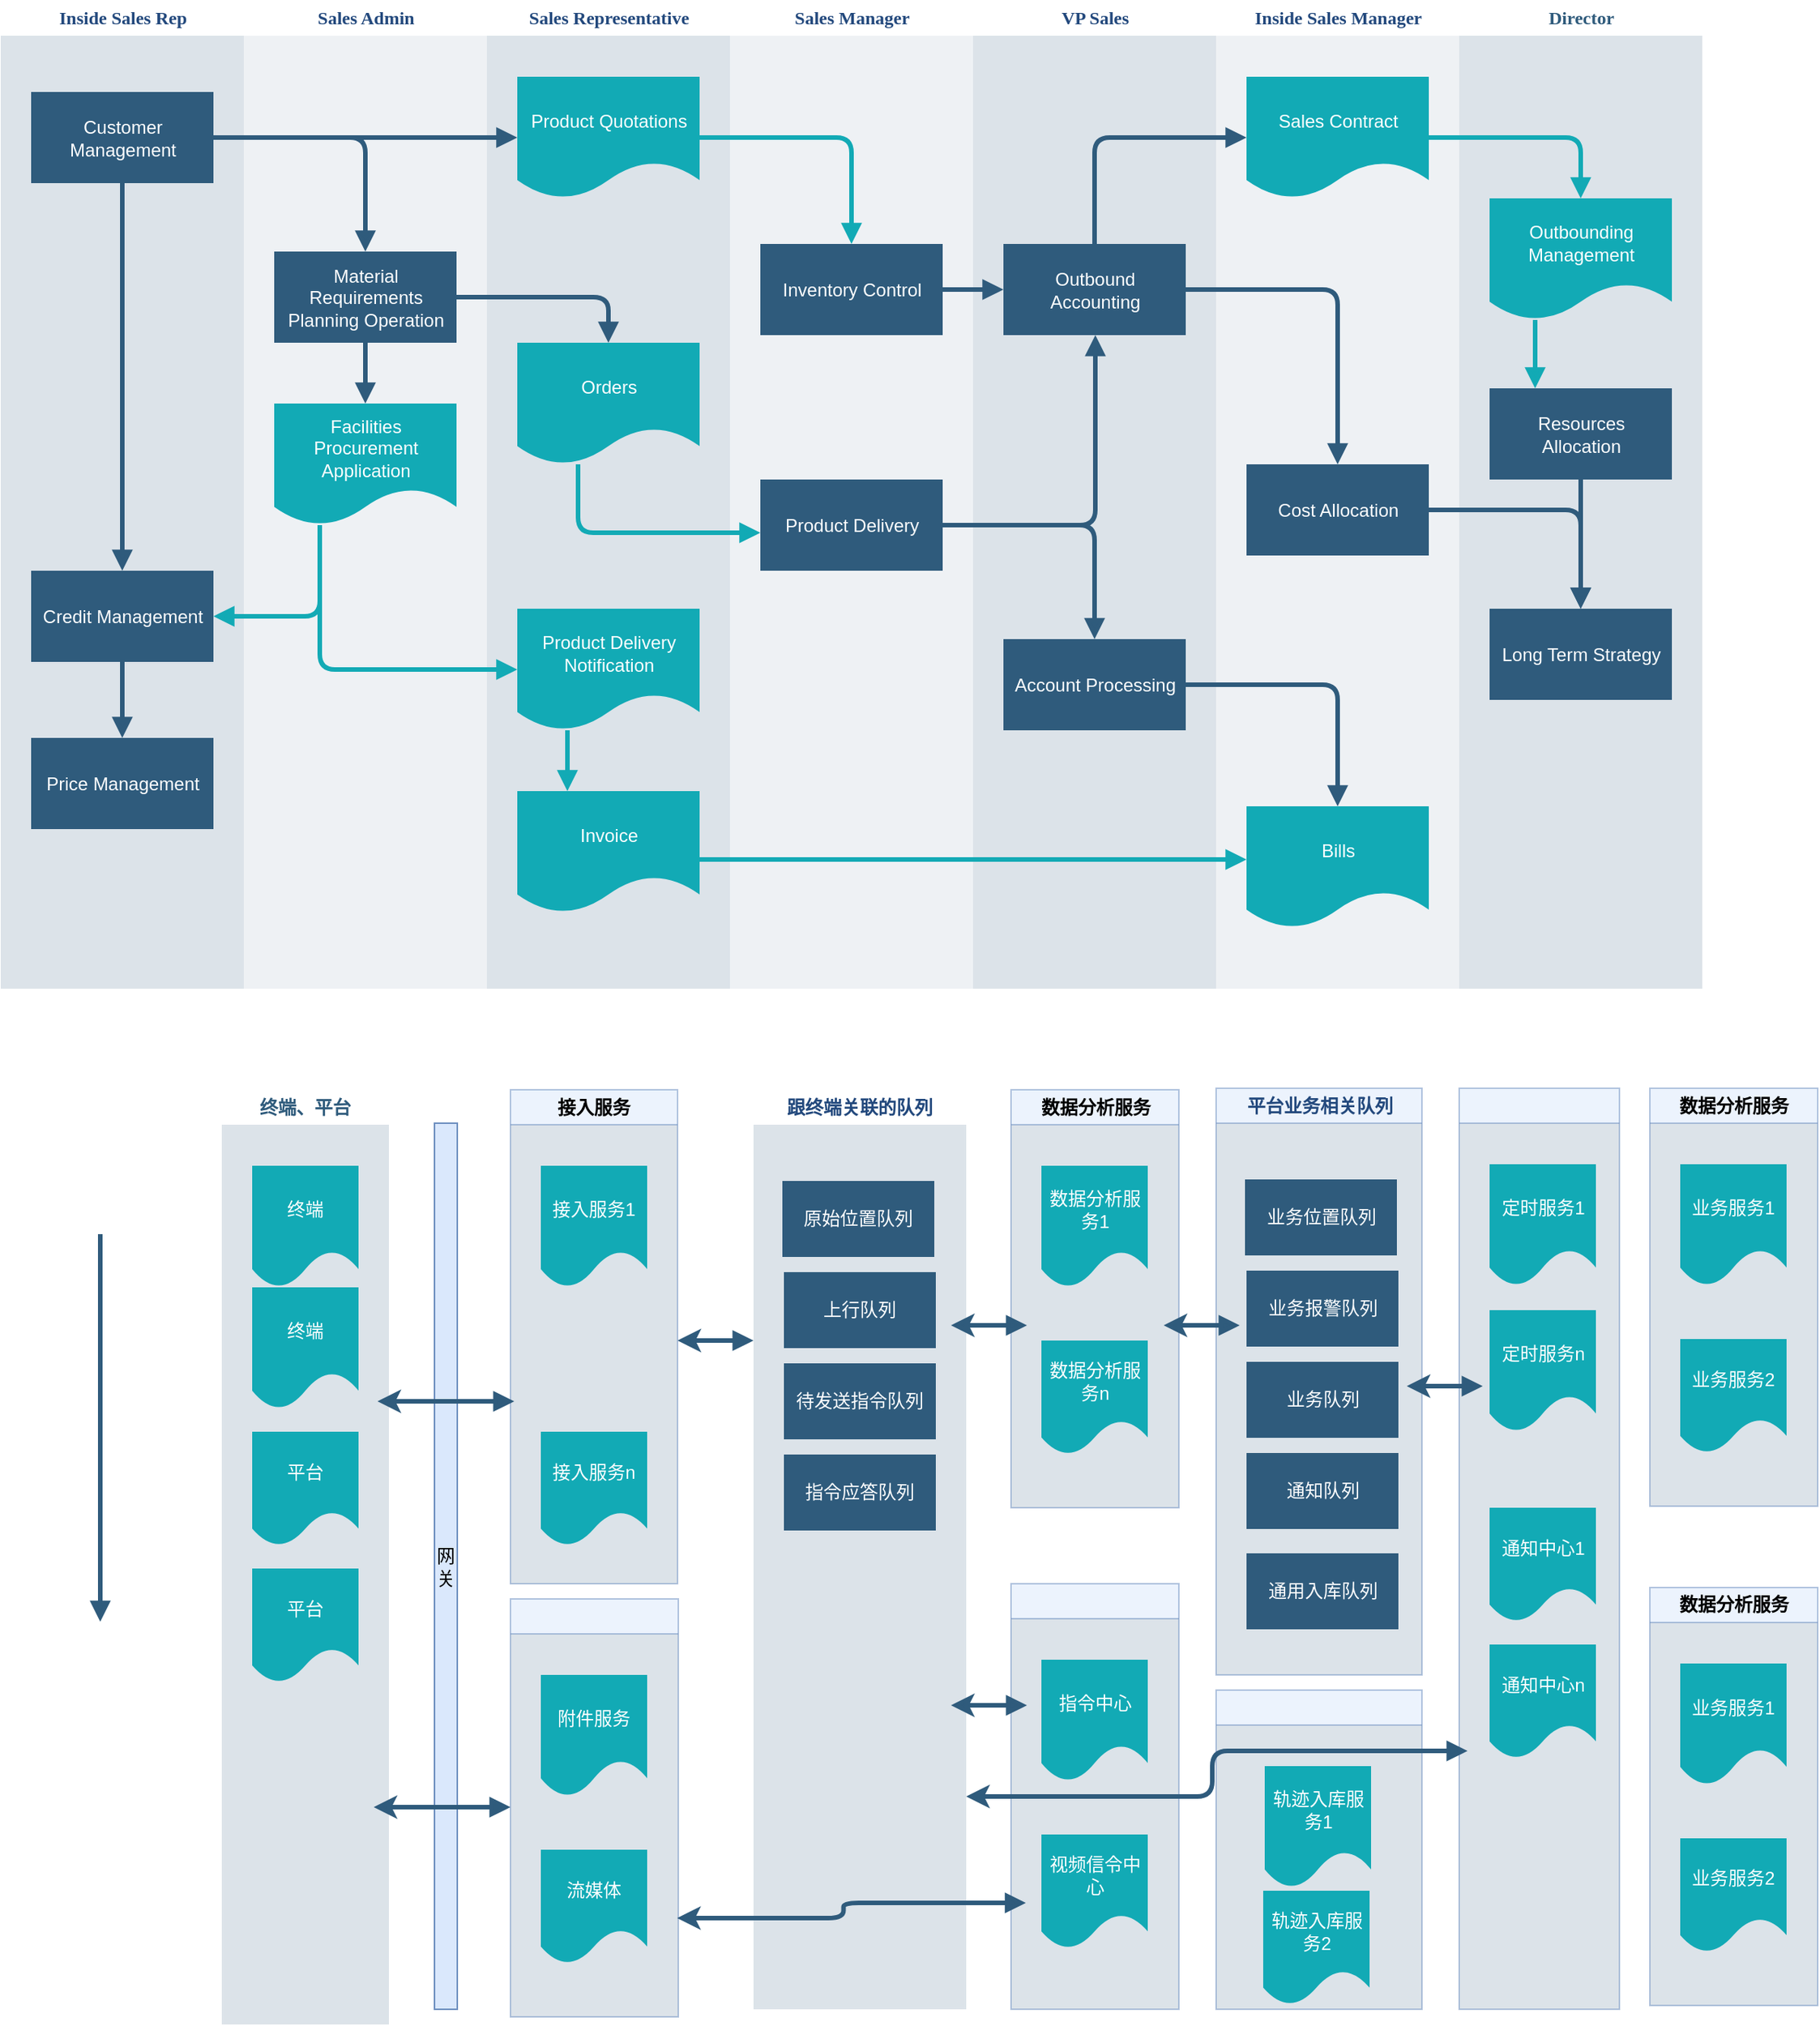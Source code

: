 <mxfile version="21.1.1" type="github">
  <diagram id="07fea595-8f29-1299-0266-81d95cde20df" name="Page-1">
    <mxGraphModel dx="1377" dy="756" grid="1" gridSize="10" guides="1" tooltips="1" connect="1" arrows="1" fold="1" page="1" pageScale="1" pageWidth="1169" pageHeight="827" background="#ffffff" math="0" shadow="0">
      <root>
        <mxCell id="0" />
        <mxCell id="1" parent="0" />
        <mxCell id="170" value="&lt;font color=&quot;#23497d&quot;&gt;Inside Sales Rep&lt;/font&gt;" style="swimlane;whiteSpace=wrap;fillColor=none;swimlaneFillColor=#BAC8D3;fontColor=#2F5B7C;fontFamily=Tahoma;html=1;strokeColor=none;opacity=50;" parent="1" vertex="1">
          <mxGeometry x="24.5" y="88.5" width="160" height="650" as="geometry">
            <mxRectangle x="20" y="20" width="80" height="23" as="alternateBounds" />
          </mxGeometry>
        </mxCell>
        <mxCell id="171" value="Customer Management" style="whiteSpace=wrap;shadow=0;fontColor=#FFFFFF;fontFamily=Helvetica;fontStyle=0;html=1;fontSize=12;plain-purple;strokeColor=none;fillColor=#2f5b7c;gradientColor=none;spacing=6;verticalAlign=middle;" parent="170" vertex="1">
          <mxGeometry x="20" y="60" width="120" height="60" as="geometry" />
        </mxCell>
        <mxCell id="172" value="Credit Management" style="whiteSpace=wrap;strokeColor=none;fillColor=#2f5b7c;shadow=0;fontColor=#FFFFFF;fontFamily=Helvetica;fontStyle=0;html=1;fontSize=12;spacing=6;verticalAlign=middle;" parent="170" vertex="1">
          <mxGeometry x="20" y="375" width="120" height="60" as="geometry" />
        </mxCell>
        <mxCell id="173" value="Price Management" style="whiteSpace=wrap;strokeColor=none;fillColor=#2f5b7c;shadow=0;fontColor=#FFFFFF;fontFamily=Helvetica;fontStyle=0;html=1;fontSize=12;spacing=6;verticalAlign=middle;" parent="170" vertex="1">
          <mxGeometry x="20" y="485" width="120" height="60" as="geometry" />
        </mxCell>
        <mxCell id="174" value="" style="edgeStyle=segmentEdgeStyle;strokeColor=#2F5B7C;strokeWidth=3;html=1;endArrow=block;endFill=1;" parent="170" source="172" target="173" edge="1">
          <mxGeometry width="100" height="100" relative="1" as="geometry">
            <mxPoint x="170" y="397.5" as="sourcePoint" />
            <mxPoint x="270" y="472.5" as="targetPoint" />
          </mxGeometry>
        </mxCell>
        <mxCell id="175" value="" style="edgeStyle=segmentEdgeStyle;strokeColor=#2F5B7C;strokeWidth=3;html=1;endArrow=block;endFill=1;" parent="170" source="171" target="172" edge="1">
          <mxGeometry width="100" height="100" relative="1" as="geometry">
            <mxPoint x="160" y="110" as="sourcePoint" />
            <mxPoint x="260" y="185" as="targetPoint" />
          </mxGeometry>
        </mxCell>
        <mxCell id="176" value="&lt;font color=&quot;#23497d&quot;&gt;Inside Sales Manager&lt;/font&gt;" style="swimlane;whiteSpace=wrap;fillColor=none;swimlaneFillColor=#BAC8D3;fontColor=#2F5B7C;fontFamily=Tahoma;html=1;strokeColor=none;opacity=25;" parent="1" vertex="1">
          <mxGeometry x="824.5" y="88.5" width="160" height="650" as="geometry">
            <mxRectangle x="20" y="20" width="80" height="23" as="alternateBounds" />
          </mxGeometry>
        </mxCell>
        <mxCell id="177" value="Sales Contract" style="shape=document;whiteSpace=wrap;verticalAlign=middle;strokeColor=none;fillColor=#12aab5;shadow=0;fontColor=#FFFFFF;fontFamily=Helvetica;fontStyle=0;html=1;fontSize=12;spacing=6;spacingBottom=22;" parent="176" vertex="1">
          <mxGeometry x="20" y="50" width="120" height="80" as="geometry" />
        </mxCell>
        <mxCell id="178" value="Bills" style="shape=document;whiteSpace=wrap;verticalAlign=middle;strokeColor=none;fillColor=#12aab5;shadow=0;fontColor=#FFFFFF;fontFamily=Helvetica;fontStyle=0;html=1;fontSize=12;spacing=6;spacingBottom=22;" parent="176" vertex="1">
          <mxGeometry x="20" y="530" width="120" height="80" as="geometry" />
        </mxCell>
        <mxCell id="179" value="Cost Allocation" style="whiteSpace=wrap;strokeColor=none;fillColor=#2f5b7c;shadow=0;fontColor=#FFFFFF;fontFamily=Helvetica;fontStyle=0;html=1;fontSize=12;spacing=6;verticalAlign=middle;" parent="176" vertex="1">
          <mxGeometry x="20" y="305" width="120" height="60" as="geometry" />
        </mxCell>
        <mxCell id="180" value="&lt;font color=&quot;#23497d&quot;&gt;VP Sales&lt;/font&gt;" style="swimlane;whiteSpace=wrap;fillColor=none;swimlaneFillColor=#BAC8D3;fontColor=#2F5B7C;fontFamily=Tahoma;html=1;strokeColor=none;opacity=50;" parent="1" vertex="1">
          <mxGeometry x="664.5" y="88.5" width="160" height="650" as="geometry">
            <mxRectangle x="20" y="20" width="80" height="23" as="alternateBounds" />
          </mxGeometry>
        </mxCell>
        <mxCell id="181" value="Outbound Accounting" style="whiteSpace=wrap;fillColor=#2f5b7c;strokeColor=none;shadow=0;fontColor=#FFFFFF;fontFamily=Helvetica;fontStyle=0;html=1;fontSize=12;spacing=6;verticalAlign=middle;" parent="180" vertex="1">
          <mxGeometry x="20" y="160" width="120" height="60" as="geometry" />
        </mxCell>
        <mxCell id="182" value="Account Processing" style="whiteSpace=wrap;strokeColor=none;fillColor=#2f5b7c;shadow=0;fontColor=#FFFFFF;fontFamily=Helvetica;fontStyle=0;html=1;fontSize=12;spacing=6;verticalAlign=middle;" parent="180" vertex="1">
          <mxGeometry x="20" y="420" width="120" height="60" as="geometry" />
        </mxCell>
        <mxCell id="183" value="&lt;font color=&quot;#23497d&quot;&gt;Sales Admin&lt;/font&gt;" style="swimlane;whiteSpace=wrap;fillColor=none;swimlaneFillColor=#BAC8D3;fontColor=#2F5B7C;fontFamily=Tahoma;html=1;strokeColor=none;opacity=25;" parent="1" vertex="1">
          <mxGeometry x="184.5" y="88.5" width="160" height="650" as="geometry">
            <mxRectangle x="20" y="20" width="80" height="23" as="alternateBounds" />
          </mxGeometry>
        </mxCell>
        <mxCell id="184" value="Material Requirements Planning Operation" style="whiteSpace=wrap;shadow=0;fontColor=#FFFFFF;fontFamily=Helvetica;fontStyle=0;html=1;fontSize=12;plain-purple;strokeColor=none;fillColor=#2f5b7c;gradientColor=none;spacing=6;verticalAlign=middle;" parent="183" vertex="1">
          <mxGeometry x="20" y="165" width="120" height="60" as="geometry" />
        </mxCell>
        <mxCell id="185" value="&lt;font color=&quot;#ffffff&quot;&gt;Facilities Procurement&lt;br&gt;Application&lt;/font&gt;&lt;br&gt; " style="shape=document;whiteSpace=wrap;verticalAlign=middle;strokeColor=none;fillColor=#12aab5;shadow=0;fontColor=#FFFFFF;fontFamily=Helvetica;fontStyle=0;html=1;fontSize=12;spacing=6;spacingBottom=22;" parent="183" vertex="1">
          <mxGeometry x="20" y="265" width="120" height="80" as="geometry" />
        </mxCell>
        <mxCell id="186" value="" style="edgeStyle=segmentEdgeStyle;strokeColor=#2F5B7C;strokeWidth=3;html=1;endArrow=block;endFill=1;" parent="183" source="184" target="185" edge="1">
          <mxGeometry width="100" height="100" relative="1" as="geometry">
            <mxPoint x="-10" y="100" as="sourcePoint" />
            <mxPoint x="90" y="175" as="targetPoint" />
          </mxGeometry>
        </mxCell>
        <mxCell id="187" value="&lt;font color=&quot;#23497d&quot;&gt;Sales Representative&lt;/font&gt;" style="swimlane;whiteSpace=wrap;fillColor=none;swimlaneFillColor=#BAC8D3;fontColor=#2F5B7C;fontFamily=Tahoma;html=1;strokeColor=none;opacity=50;" parent="1" vertex="1">
          <mxGeometry x="344.5" y="88.5" width="160" height="650" as="geometry">
            <mxRectangle x="20" y="20" width="80" height="23" as="alternateBounds" />
          </mxGeometry>
        </mxCell>
        <mxCell id="188" value="Product Quotations" style="shape=document;whiteSpace=wrap;verticalAlign=middle;strokeColor=none;fillColor=#12aab5;shadow=0;fontColor=#FFFFFF;fontFamily=Helvetica;fontStyle=0;html=1;fontSize=12;spacing=6;spacingBottom=22;" parent="187" vertex="1">
          <mxGeometry x="20" y="50" width="120" height="80" as="geometry" />
        </mxCell>
        <mxCell id="189" value="Orders" style="shape=document;whiteSpace=wrap;verticalAlign=middle;strokeColor=none;fillColor=#12aab5;shadow=0;fontColor=#FFFFFF;fontFamily=Helvetica;fontStyle=0;html=1;fontSize=12;spacing=6;spacingBottom=22;" parent="187" vertex="1">
          <mxGeometry x="20" y="225" width="120" height="80" as="geometry" />
        </mxCell>
        <mxCell id="190" value="Product Delivery Notification" style="shape=document;whiteSpace=wrap;strokeColor=none;fillColor=#12aab5;shadow=0;fontColor=#FFFFFF;fontFamily=Helvetica;fontStyle=0;html=1;fontSize=12;verticalAlign=middle;spacing=6;spacingBottom=22;" parent="187" vertex="1">
          <mxGeometry x="20" y="400" width="120" height="80" as="geometry" />
        </mxCell>
        <mxCell id="191" value="Invoice" style="shape=document;whiteSpace=wrap;verticalAlign=middle;strokeColor=none;fillColor=#12aab5;shadow=0;fontColor=#FFFFFF;fontFamily=Helvetica;fontStyle=0;html=1;fontSize=12;spacing=6;spacingBottom=22;" parent="187" vertex="1">
          <mxGeometry x="20" y="520" width="120" height="80" as="geometry" />
        </mxCell>
        <mxCell id="192" value="" style="edgeStyle=segmentEdgeStyle;strokeColor=#12AAB5;strokeWidth=3;html=1;endArrow=block;endFill=1;" parent="187" source="190" target="191" edge="1">
          <mxGeometry width="100" height="100" relative="1" as="geometry">
            <mxPoint x="-80" y="375" as="sourcePoint" />
            <mxPoint x="60" y="490" as="targetPoint" />
            <Array as="points">
              <mxPoint x="53" y="501" />
              <mxPoint x="53" y="501" />
            </Array>
          </mxGeometry>
        </mxCell>
        <mxCell id="193" value="&lt;font color=&quot;#23497d&quot;&gt;Sales Manager&lt;/font&gt;" style="swimlane;whiteSpace=wrap;fillColor=none;swimlaneFillColor=#BAC8D3;fontColor=#2F5B7C;fontFamily=Tahoma;html=1;strokeColor=none;opacity=25;" parent="1" vertex="1">
          <mxGeometry x="504.5" y="88.5" width="160" height="650" as="geometry">
            <mxRectangle x="20" y="20" width="80" height="23" as="alternateBounds" />
          </mxGeometry>
        </mxCell>
        <mxCell id="194" value="Inventory Control" style="whiteSpace=wrap;strokeColor=none;fillColor=#2f5b7c;shadow=0;fontColor=#FFFFFF;fontFamily=Helvetica;fontStyle=0;html=1;fontSize=12;spacing=6;verticalAlign=middle;" parent="193" vertex="1">
          <mxGeometry x="20" y="160" width="120" height="60" as="geometry" />
        </mxCell>
        <mxCell id="195" value="Product Delivery" style="whiteSpace=wrap;strokeColor=none;fillColor=#2f5b7c;shadow=0;fontColor=#FFFFFF;fontFamily=Helvetica;fontStyle=0;html=1;fontSize=12;spacing=6;verticalAlign=middle;" parent="193" vertex="1">
          <mxGeometry x="20" y="315" width="120" height="60" as="geometry" />
        </mxCell>
        <mxCell id="196" value="Director" style="swimlane;whiteSpace=wrap;fillColor=none;swimlaneFillColor=#BAC8D3;fontColor=#2F5B7C;fontFamily=Tahoma;html=1;strokeColor=none;opacity=50;" parent="1" vertex="1">
          <mxGeometry x="984.5" y="88.5" width="160" height="650" as="geometry">
            <mxRectangle x="20" y="20" width="80" height="23" as="alternateBounds" />
          </mxGeometry>
        </mxCell>
        <mxCell id="197" value="Outbounding Management" style="shape=document;whiteSpace=wrap;verticalAlign=middle;strokeColor=none;fillColor=#12aab5;shadow=0;fontColor=#FFFFFF;fontFamily=Helvetica;fontStyle=0;html=1;fontSize=12;spacing=6;spacingBottom=22;" parent="196" vertex="1">
          <mxGeometry x="20" y="130" width="120" height="80" as="geometry" />
        </mxCell>
        <mxCell id="198" value="Resources Allocation" style="whiteSpace=wrap;strokeColor=none;fillColor=#2f5b7c;shadow=0;fontColor=#FFFFFF;fontFamily=Helvetica;fontStyle=0;html=1;fontSize=12;spacing=6;verticalAlign=middle;" parent="196" vertex="1">
          <mxGeometry x="20" y="255" width="120" height="60" as="geometry" />
        </mxCell>
        <mxCell id="199" value="Long Term Strategy" style="whiteSpace=wrap;strokeColor=none;fillColor=#2f5b7c;shadow=0;fontColor=#FFFFFF;fontFamily=Helvetica;fontStyle=0;html=1;fontSize=12;spacing=6;verticalAlign=middle;" parent="196" vertex="1">
          <mxGeometry x="20" y="400" width="120" height="60" as="geometry" />
        </mxCell>
        <mxCell id="200" value="" style="edgeStyle=segmentEdgeStyle;strokeColor=#2F5B7C;strokeWidth=3;html=1;endArrow=block;endFill=1;" parent="196" source="198" target="199" edge="1">
          <mxGeometry width="100" height="100" relative="1" as="geometry">
            <mxPoint x="30" y="570" as="sourcePoint" />
            <mxPoint x="130" y="470" as="targetPoint" />
          </mxGeometry>
        </mxCell>
        <mxCell id="201" value="" style="edgeStyle=segmentEdgeStyle;entryX=0.25;entryY=0;strokeColor=#12AAB5;strokeWidth=3;html=1;endArrow=block;endFill=1;" parent="196" source="197" target="198" edge="1">
          <mxGeometry width="100" height="100" relative="1" as="geometry">
            <mxPoint x="-120" y="260" as="sourcePoint" />
            <mxPoint x="-20" y="160" as="targetPoint" />
          </mxGeometry>
        </mxCell>
        <mxCell id="202" value="" style="edgeStyle=segmentEdgeStyle;strokeColor=#2F5B7C;strokeWidth=3;html=1;endArrow=block;endFill=1;" parent="1" source="171" target="184" edge="1">
          <mxGeometry x="164.5" y="178.5" width="100" height="100" as="geometry">
            <mxPoint x="224.5" y="248.5" as="sourcePoint" />
            <mxPoint x="324.5" y="148.5" as="targetPoint" />
          </mxGeometry>
        </mxCell>
        <mxCell id="203" value="" style="edgeStyle=segmentEdgeStyle;strokeColor=#12AAB5;strokeWidth=3;html=1;endArrow=block;endFill=1;" parent="1" source="185" target="172" edge="1">
          <mxGeometry x="164.5" y="433.5" width="100" height="100" as="geometry">
            <mxPoint x="274.5" y="323.5" as="sourcePoint" />
            <mxPoint x="274.5" y="363.5" as="targetPoint" />
            <Array as="points">
              <mxPoint x="234.5" y="493.5" />
            </Array>
          </mxGeometry>
        </mxCell>
        <mxCell id="204" value="" style="edgeStyle=segmentEdgeStyle;strokeColor=#2F5B7C;strokeWidth=3;html=1;endArrow=block;endFill=1;" parent="1" source="171" target="188" edge="1">
          <mxGeometry x="164.5" y="178.5" width="100" height="100" as="geometry">
            <mxPoint x="174.5" y="188.5" as="sourcePoint" />
            <mxPoint x="274.5" y="263.5" as="targetPoint" />
          </mxGeometry>
        </mxCell>
        <mxCell id="205" value="" style="edgeStyle=segmentEdgeStyle;strokeColor=#12AAB5;strokeWidth=3;html=1;endArrow=block;endFill=1;" parent="1" source="185" target="190" edge="1">
          <mxGeometry x="234.5" y="433.5" width="100" height="100" as="geometry">
            <mxPoint x="384.5" y="818.5" as="sourcePoint" />
            <mxPoint x="484.5" y="718.5" as="targetPoint" />
            <Array as="points">
              <mxPoint x="234.5" y="528.5" />
            </Array>
          </mxGeometry>
        </mxCell>
        <mxCell id="206" value="" style="edgeStyle=elbowEdgeStyle;elbow=vertical;strokeColor=#12AAB5;strokeWidth=3;html=1;endArrow=block;endFill=1;" parent="1" source="191" target="178" edge="1">
          <mxGeometry x="484.5" y="623.5" width="100" height="100" as="geometry">
            <mxPoint x="544.5" y="618.5" as="sourcePoint" />
            <mxPoint x="644.5" y="518.5" as="targetPoint" />
          </mxGeometry>
        </mxCell>
        <mxCell id="207" value="" style="edgeStyle=segmentEdgeStyle;strokeColor=#2F5B7C;strokeWidth=3;html=1;endArrow=block;endFill=1;" parent="1" source="184" target="189" edge="1">
          <mxGeometry x="324.5" y="283.5" width="100" height="100" as="geometry">
            <mxPoint x="454.5" y="298.5" as="sourcePoint" />
            <mxPoint x="554.5" y="198.5" as="targetPoint" />
            <Array as="points" />
          </mxGeometry>
        </mxCell>
        <mxCell id="208" value="" style="edgeStyle=segmentEdgeStyle;strokeColor=#12AAB5;strokeWidth=3;html=1;endArrow=block;endFill=1;" parent="1" source="188" target="194" edge="1">
          <mxGeometry x="484.5" y="178.5" width="100" height="100" as="geometry">
            <mxPoint x="444.5" y="248.5" as="sourcePoint" />
            <mxPoint x="544.5" y="148.5" as="targetPoint" />
          </mxGeometry>
        </mxCell>
        <mxCell id="209" value="" style="edgeStyle=none;strokeColor=#2F5B7C;strokeWidth=3;html=1;endArrow=block;endFill=1;" parent="1" source="194" target="181" edge="1">
          <mxGeometry x="644.5" y="278.5" width="100" height="100" as="geometry">
            <mxPoint x="684.5" y="458.5" as="sourcePoint" />
            <mxPoint x="784.5" y="358.5" as="targetPoint" />
          </mxGeometry>
        </mxCell>
        <mxCell id="210" value="" style="edgeStyle=segmentEdgeStyle;strokeColor=#12AAB5;strokeWidth=3;html=1;endArrow=block;endFill=1;" parent="1" source="189" target="195" edge="1">
          <mxGeometry x="404.5" y="393.5" width="100" height="100" as="geometry">
            <mxPoint x="524.5" y="488.5" as="sourcePoint" />
            <mxPoint x="624.5" y="388.5" as="targetPoint" />
            <Array as="points">
              <mxPoint x="404.5" y="438.5" />
            </Array>
          </mxGeometry>
        </mxCell>
        <mxCell id="211" value="" style="edgeStyle=segmentEdgeStyle;strokeColor=#2F5B7C;strokeWidth=3;html=1;endArrow=block;endFill=1;" parent="1" source="195" target="181" edge="1">
          <mxGeometry x="644.5" y="308.5" width="100" height="100" as="geometry">
            <mxPoint x="644.5" y="438.5" as="sourcePoint" />
            <mxPoint x="744.5" y="338.5" as="targetPoint" />
            <Array as="points">
              <mxPoint x="745" y="434" />
            </Array>
          </mxGeometry>
        </mxCell>
        <mxCell id="212" value="" style="edgeStyle=segmentEdgeStyle;strokeColor=#2F5B7C;strokeWidth=3;html=1;endArrow=block;endFill=1;" parent="1" source="195" target="182" edge="1">
          <mxGeometry x="644.5" y="433.5" width="100" height="100" as="geometry">
            <mxPoint x="514.5" y="588.5" as="sourcePoint" />
            <mxPoint x="614.5" y="488.5" as="targetPoint" />
          </mxGeometry>
        </mxCell>
        <mxCell id="213" value="" style="edgeStyle=segmentEdgeStyle;strokeColor=#2F5B7C;strokeWidth=3;html=1;endArrow=block;endFill=1;" parent="1" source="181" target="177" edge="1">
          <mxGeometry x="744.5" y="178.5" width="100" height="100" as="geometry">
            <mxPoint x="864.5" y="378.5" as="sourcePoint" />
            <mxPoint x="964.5" y="278.5" as="targetPoint" />
            <Array as="points">
              <mxPoint x="744.5" y="178.5" />
            </Array>
          </mxGeometry>
        </mxCell>
        <mxCell id="214" value="" style="edgeStyle=segmentEdgeStyle;strokeColor=#2F5B7C;strokeWidth=3;html=1;endArrow=block;endFill=1;" parent="1" source="181" target="179" edge="1">
          <mxGeometry x="804.5" y="278.5" width="100" height="100" as="geometry">
            <mxPoint x="854.5" y="388.5" as="sourcePoint" />
            <mxPoint x="954.5" y="288.5" as="targetPoint" />
          </mxGeometry>
        </mxCell>
        <mxCell id="215" value="" style="edgeStyle=segmentEdgeStyle;strokeColor=#2F5B7C;strokeWidth=3;html=1;endArrow=block;endFill=1;" parent="1" source="182" target="178" edge="1">
          <mxGeometry x="804.5" y="538.5" width="100" height="100" as="geometry">
            <mxPoint x="884.5" y="578.5" as="sourcePoint" />
            <mxPoint x="984.5" y="478.5" as="targetPoint" />
          </mxGeometry>
        </mxCell>
        <mxCell id="216" value="" style="edgeStyle=segmentEdgeStyle;strokeColor=#2F5B7C;strokeWidth=3;html=1;endArrow=block;endFill=1;" parent="1" source="179" target="199" edge="1">
          <mxGeometry x="964.5" y="423.5" width="100" height="100" as="geometry">
            <mxPoint x="1094.5" y="498.5" as="sourcePoint" />
            <mxPoint x="1194.5" y="398.5" as="targetPoint" />
          </mxGeometry>
        </mxCell>
        <mxCell id="217" value="" style="edgeStyle=segmentEdgeStyle;strokeColor=#12AAB5;strokeWidth=3;html=1;endArrow=block;endFill=1;" parent="1" source="177" target="197" edge="1">
          <mxGeometry x="964.5" y="178.5" width="100" height="100" as="geometry">
            <mxPoint x="854.5" y="348.5" as="sourcePoint" />
            <mxPoint x="954.5" y="248.5" as="targetPoint" />
          </mxGeometry>
        </mxCell>
        <mxCell id="KegD0Um9H_0uhLg5imTw-217" value="&lt;font color=&quot;#23497d&quot;&gt;跟终端关联的队列&lt;/font&gt;" style="swimlane;whiteSpace=wrap;fillColor=none;swimlaneFillColor=#BAC8D3;fontColor=#2F5B7C;fontFamily=Tahoma;html=1;strokeColor=none;opacity=50;" vertex="1" parent="1">
          <mxGeometry x="520" y="805" width="140" height="605" as="geometry">
            <mxRectangle x="20" y="20" width="80" height="23" as="alternateBounds" />
          </mxGeometry>
        </mxCell>
        <mxCell id="KegD0Um9H_0uhLg5imTw-218" value="原始位置队列" style="whiteSpace=wrap;fillColor=#2f5b7c;strokeColor=none;shadow=0;fontColor=#FFFFFF;fontFamily=Helvetica;fontStyle=0;html=1;fontSize=12;spacing=6;verticalAlign=middle;" vertex="1" parent="KegD0Um9H_0uhLg5imTw-217">
          <mxGeometry x="19" y="60" width="100" height="50" as="geometry" />
        </mxCell>
        <mxCell id="KegD0Um9H_0uhLg5imTw-220" value="上行队列" style="whiteSpace=wrap;fillColor=#2f5b7c;strokeColor=none;shadow=0;fontColor=#FFFFFF;fontFamily=Helvetica;fontStyle=0;html=1;fontSize=12;spacing=6;verticalAlign=middle;" vertex="1" parent="KegD0Um9H_0uhLg5imTw-217">
          <mxGeometry x="20" y="120" width="100" height="50" as="geometry" />
        </mxCell>
        <mxCell id="KegD0Um9H_0uhLg5imTw-221" value="待发送指令队列" style="whiteSpace=wrap;fillColor=#2f5b7c;strokeColor=none;shadow=0;fontColor=#FFFFFF;fontFamily=Helvetica;fontStyle=0;html=1;fontSize=12;spacing=6;verticalAlign=middle;" vertex="1" parent="KegD0Um9H_0uhLg5imTw-217">
          <mxGeometry x="20" y="180" width="100" height="50" as="geometry" />
        </mxCell>
        <mxCell id="KegD0Um9H_0uhLg5imTw-222" value="指令应答队列" style="whiteSpace=wrap;fillColor=#2f5b7c;strokeColor=none;shadow=0;fontColor=#FFFFFF;fontFamily=Helvetica;fontStyle=0;html=1;fontSize=12;spacing=6;verticalAlign=middle;" vertex="1" parent="KegD0Um9H_0uhLg5imTw-217">
          <mxGeometry x="20" y="240" width="100" height="50" as="geometry" />
        </mxCell>
        <mxCell id="KegD0Um9H_0uhLg5imTw-223" value="终端、平台" style="swimlane;whiteSpace=wrap;fillColor=none;swimlaneFillColor=#BAC8D3;fontColor=#2F5B7C;fontFamily=Tahoma;html=1;strokeColor=none;opacity=50;startSize=23;" vertex="1" parent="1">
          <mxGeometry x="170" y="805" width="110" height="615" as="geometry">
            <mxRectangle x="20" y="20" width="80" height="23" as="alternateBounds" />
          </mxGeometry>
        </mxCell>
        <mxCell id="KegD0Um9H_0uhLg5imTw-224" value="终端" style="shape=document;whiteSpace=wrap;verticalAlign=middle;strokeColor=none;fillColor=#12aab5;shadow=0;fontColor=#FFFFFF;fontFamily=Helvetica;fontStyle=0;html=1;fontSize=12;spacing=6;spacingBottom=22;" vertex="1" parent="KegD0Um9H_0uhLg5imTw-223">
          <mxGeometry x="20" y="50" width="70" height="80" as="geometry" />
        </mxCell>
        <mxCell id="KegD0Um9H_0uhLg5imTw-225" value="平台" style="shape=document;whiteSpace=wrap;verticalAlign=middle;strokeColor=none;fillColor=#12aab5;shadow=0;fontColor=#FFFFFF;fontFamily=Helvetica;fontStyle=0;html=1;fontSize=12;spacing=6;spacingBottom=22;" vertex="1" parent="KegD0Um9H_0uhLg5imTw-223">
          <mxGeometry x="20" y="225" width="70" height="75" as="geometry" />
        </mxCell>
        <mxCell id="KegD0Um9H_0uhLg5imTw-237" value="终端" style="shape=document;whiteSpace=wrap;verticalAlign=middle;strokeColor=none;fillColor=#12aab5;shadow=0;fontColor=#FFFFFF;fontFamily=Helvetica;fontStyle=0;html=1;fontSize=12;spacing=6;spacingBottom=22;" vertex="1" parent="KegD0Um9H_0uhLg5imTw-223">
          <mxGeometry x="20" y="130" width="70" height="80" as="geometry" />
        </mxCell>
        <mxCell id="KegD0Um9H_0uhLg5imTw-238" value="平台" style="shape=document;whiteSpace=wrap;verticalAlign=middle;strokeColor=none;fillColor=#12aab5;shadow=0;fontColor=#FFFFFF;fontFamily=Helvetica;fontStyle=0;html=1;fontSize=12;spacing=6;spacingBottom=22;" vertex="1" parent="KegD0Um9H_0uhLg5imTw-223">
          <mxGeometry x="20" y="315" width="70" height="75" as="geometry" />
        </mxCell>
        <mxCell id="KegD0Um9H_0uhLg5imTw-236" style="edgeStyle=orthogonalEdgeStyle;rounded=1;orthogonalLoop=1;jettySize=auto;html=1;endArrow=block;strokeColor=#2F5B7C;strokeWidth=3;endFill=1;startArrow=classic;startFill=1;" edge="1" parent="1">
          <mxGeometry relative="1" as="geometry">
            <mxPoint x="520" y="970" as="targetPoint" />
            <mxPoint x="470" y="970" as="sourcePoint" />
          </mxGeometry>
        </mxCell>
        <mxCell id="KegD0Um9H_0uhLg5imTw-229" value="接入服务" style="swimlane;whiteSpace=wrap;fillColor=#dae8fc;swimlaneFillColor=#BAC8D3;fontFamily=Tahoma;html=1;strokeColor=#6c8ebf;opacity=50;" vertex="1" parent="1">
          <mxGeometry x="360" y="805" width="110" height="325" as="geometry">
            <mxRectangle x="20" y="20" width="80" height="23" as="alternateBounds" />
          </mxGeometry>
        </mxCell>
        <mxCell id="KegD0Um9H_0uhLg5imTw-230" value="接入服务1" style="shape=document;whiteSpace=wrap;verticalAlign=middle;strokeColor=none;fillColor=#12aab5;shadow=0;fontColor=#FFFFFF;fontFamily=Helvetica;fontStyle=0;html=1;fontSize=12;spacing=6;spacingBottom=22;" vertex="1" parent="KegD0Um9H_0uhLg5imTw-229">
          <mxGeometry x="20" y="50" width="70" height="80" as="geometry" />
        </mxCell>
        <mxCell id="KegD0Um9H_0uhLg5imTw-231" value="接入服务n" style="shape=document;whiteSpace=wrap;verticalAlign=middle;strokeColor=none;fillColor=#12aab5;shadow=0;fontColor=#FFFFFF;fontFamily=Helvetica;fontStyle=0;html=1;fontSize=12;spacing=6;spacingBottom=22;" vertex="1" parent="KegD0Um9H_0uhLg5imTw-229">
          <mxGeometry x="20" y="225" width="70" height="75" as="geometry" />
        </mxCell>
        <mxCell id="KegD0Um9H_0uhLg5imTw-232" value="网关" style="rounded=0;whiteSpace=wrap;html=1;fillColor=#dae8fc;strokeColor=#6c8ebf;" vertex="1" parent="1">
          <mxGeometry x="310" y="827" width="15" height="583" as="geometry" />
        </mxCell>
        <mxCell id="KegD0Um9H_0uhLg5imTw-234" value="" style="edgeStyle=segmentEdgeStyle;strokeColor=#2F5B7C;strokeWidth=3;html=1;endArrow=block;endFill=1;" edge="1" parent="1">
          <mxGeometry width="100" height="100" relative="1" as="geometry">
            <mxPoint x="90" y="900" as="sourcePoint" />
            <mxPoint x="90" y="1155" as="targetPoint" />
          </mxGeometry>
        </mxCell>
        <mxCell id="KegD0Um9H_0uhLg5imTw-239" value="数据分析服务" style="swimlane;whiteSpace=wrap;fillColor=#dae8fc;swimlaneFillColor=#BAC8D3;fontFamily=Tahoma;html=1;strokeColor=#6c8ebf;opacity=50;" vertex="1" parent="1">
          <mxGeometry x="689.5" y="805" width="110.5" height="275" as="geometry">
            <mxRectangle x="20" y="20" width="80" height="23" as="alternateBounds" />
          </mxGeometry>
        </mxCell>
        <mxCell id="KegD0Um9H_0uhLg5imTw-240" value="数据分析服务1" style="shape=document;whiteSpace=wrap;verticalAlign=middle;strokeColor=none;fillColor=#12aab5;shadow=0;fontColor=#FFFFFF;fontFamily=Helvetica;fontStyle=0;html=1;fontSize=12;spacing=6;spacingBottom=22;" vertex="1" parent="KegD0Um9H_0uhLg5imTw-239">
          <mxGeometry x="20" y="50" width="70" height="80" as="geometry" />
        </mxCell>
        <mxCell id="KegD0Um9H_0uhLg5imTw-241" value="数据分析服务n" style="shape=document;whiteSpace=wrap;verticalAlign=middle;strokeColor=none;fillColor=#12aab5;shadow=0;fontColor=#FFFFFF;fontFamily=Helvetica;fontStyle=0;html=1;fontSize=12;spacing=6;spacingBottom=22;" vertex="1" parent="KegD0Um9H_0uhLg5imTw-239">
          <mxGeometry x="20" y="165" width="70" height="75" as="geometry" />
        </mxCell>
        <mxCell id="KegD0Um9H_0uhLg5imTw-242" value="" style="swimlane;whiteSpace=wrap;fillColor=#dae8fc;swimlaneFillColor=#BAC8D3;fontFamily=Tahoma;html=1;strokeColor=#6c8ebf;opacity=50;" vertex="1" parent="1">
          <mxGeometry x="360" y="1140" width="110.5" height="275" as="geometry">
            <mxRectangle x="20" y="20" width="80" height="23" as="alternateBounds" />
          </mxGeometry>
        </mxCell>
        <mxCell id="KegD0Um9H_0uhLg5imTw-243" value="附件服务" style="shape=document;whiteSpace=wrap;verticalAlign=middle;strokeColor=none;fillColor=#12aab5;shadow=0;fontColor=#FFFFFF;fontFamily=Helvetica;fontStyle=0;html=1;fontSize=12;spacing=6;spacingBottom=22;" vertex="1" parent="KegD0Um9H_0uhLg5imTw-242">
          <mxGeometry x="20" y="50" width="70" height="80" as="geometry" />
        </mxCell>
        <mxCell id="KegD0Um9H_0uhLg5imTw-244" value="流媒体" style="shape=document;whiteSpace=wrap;verticalAlign=middle;strokeColor=none;fillColor=#12aab5;shadow=0;fontColor=#FFFFFF;fontFamily=Helvetica;fontStyle=0;html=1;fontSize=12;spacing=6;spacingBottom=22;" vertex="1" parent="KegD0Um9H_0uhLg5imTw-242">
          <mxGeometry x="20" y="165" width="70" height="75" as="geometry" />
        </mxCell>
        <mxCell id="KegD0Um9H_0uhLg5imTw-283" style="edgeStyle=orthogonalEdgeStyle;rounded=0;orthogonalLoop=1;jettySize=auto;html=1;exitX=0;exitY=0.75;exitDx=0;exitDy=0;" edge="1" parent="1" source="KegD0Um9H_0uhLg5imTw-248">
          <mxGeometry relative="1" as="geometry">
            <mxPoint x="690" y="1340" as="targetPoint" />
          </mxGeometry>
        </mxCell>
        <mxCell id="KegD0Um9H_0uhLg5imTw-248" value="" style="swimlane;whiteSpace=wrap;fillColor=#dae8fc;swimlaneFillColor=#BAC8D3;fontFamily=Tahoma;html=1;strokeColor=#6c8ebf;opacity=50;startSize=23;" vertex="1" parent="1">
          <mxGeometry x="689.5" y="1130" width="110.5" height="280" as="geometry">
            <mxRectangle x="20" y="20" width="80" height="23" as="alternateBounds" />
          </mxGeometry>
        </mxCell>
        <mxCell id="KegD0Um9H_0uhLg5imTw-249" value="指令中心" style="shape=document;whiteSpace=wrap;verticalAlign=middle;strokeColor=none;fillColor=#12aab5;shadow=0;fontColor=#FFFFFF;fontFamily=Helvetica;fontStyle=0;html=1;fontSize=12;spacing=6;spacingBottom=22;" vertex="1" parent="KegD0Um9H_0uhLg5imTw-248">
          <mxGeometry x="20" y="50" width="70" height="80" as="geometry" />
        </mxCell>
        <mxCell id="KegD0Um9H_0uhLg5imTw-250" value="视频信令中心" style="shape=document;whiteSpace=wrap;verticalAlign=middle;strokeColor=none;fillColor=#12aab5;shadow=0;fontColor=#FFFFFF;fontFamily=Helvetica;fontStyle=0;html=1;fontSize=12;spacing=6;spacingBottom=22;" vertex="1" parent="KegD0Um9H_0uhLg5imTw-248">
          <mxGeometry x="20" y="165" width="70" height="75" as="geometry" />
        </mxCell>
        <mxCell id="KegD0Um9H_0uhLg5imTw-252" style="edgeStyle=orthogonalEdgeStyle;rounded=1;orthogonalLoop=1;jettySize=auto;html=1;endArrow=block;strokeColor=#2F5B7C;strokeWidth=3;endFill=1;startArrow=classic;startFill=1;" edge="1" parent="1">
          <mxGeometry relative="1" as="geometry">
            <mxPoint x="700" y="1210" as="targetPoint" />
            <mxPoint x="650" y="1210" as="sourcePoint" />
          </mxGeometry>
        </mxCell>
        <mxCell id="KegD0Um9H_0uhLg5imTw-254" style="edgeStyle=orthogonalEdgeStyle;rounded=1;orthogonalLoop=1;jettySize=auto;html=1;endArrow=block;strokeColor=#2F5B7C;strokeWidth=3;endFill=1;startArrow=classic;startFill=1;" edge="1" parent="1">
          <mxGeometry relative="1" as="geometry">
            <mxPoint x="699.25" y="1340" as="targetPoint" />
            <mxPoint x="469.75" y="1350" as="sourcePoint" />
            <Array as="points">
              <mxPoint x="579.25" y="1350" />
              <mxPoint x="579.25" y="1340" />
              <mxPoint x="689.25" y="1340" />
            </Array>
          </mxGeometry>
        </mxCell>
        <mxCell id="KegD0Um9H_0uhLg5imTw-255" style="edgeStyle=orthogonalEdgeStyle;rounded=1;orthogonalLoop=1;jettySize=auto;html=1;endArrow=block;strokeColor=#2F5B7C;strokeWidth=3;endFill=1;startArrow=classic;startFill=1;" edge="1" parent="1">
          <mxGeometry relative="1" as="geometry">
            <mxPoint x="700" y="960" as="targetPoint" />
            <mxPoint x="650" y="960" as="sourcePoint" />
          </mxGeometry>
        </mxCell>
        <mxCell id="KegD0Um9H_0uhLg5imTw-256" value="&lt;font color=&quot;#23497d&quot;&gt;平台业务相关队列&lt;/font&gt;" style="swimlane;whiteSpace=wrap;fillColor=#dae8fc;swimlaneFillColor=#BAC8D3;fontFamily=Tahoma;html=1;strokeColor=#6c8ebf;opacity=50;" vertex="1" parent="1">
          <mxGeometry x="824.5" y="804" width="135.5" height="386" as="geometry">
            <mxRectangle x="20" y="20" width="80" height="23" as="alternateBounds" />
          </mxGeometry>
        </mxCell>
        <mxCell id="KegD0Um9H_0uhLg5imTw-257" value="业务位置队列" style="whiteSpace=wrap;fillColor=#2f5b7c;strokeColor=none;shadow=0;fontColor=#FFFFFF;fontFamily=Helvetica;fontStyle=0;html=1;fontSize=12;spacing=6;verticalAlign=middle;" vertex="1" parent="KegD0Um9H_0uhLg5imTw-256">
          <mxGeometry x="19" y="60" width="100" height="50" as="geometry" />
        </mxCell>
        <mxCell id="KegD0Um9H_0uhLg5imTw-258" value="业务报警队列" style="whiteSpace=wrap;fillColor=#2f5b7c;strokeColor=none;shadow=0;fontColor=#FFFFFF;fontFamily=Helvetica;fontStyle=0;html=1;fontSize=12;spacing=6;verticalAlign=middle;" vertex="1" parent="KegD0Um9H_0uhLg5imTw-256">
          <mxGeometry x="20" y="120" width="100" height="50" as="geometry" />
        </mxCell>
        <mxCell id="KegD0Um9H_0uhLg5imTw-259" value="业务队列" style="whiteSpace=wrap;fillColor=#2f5b7c;strokeColor=none;shadow=0;fontColor=#FFFFFF;fontFamily=Helvetica;fontStyle=0;html=1;fontSize=12;spacing=6;verticalAlign=middle;" vertex="1" parent="KegD0Um9H_0uhLg5imTw-256">
          <mxGeometry x="20" y="180" width="100" height="50" as="geometry" />
        </mxCell>
        <mxCell id="KegD0Um9H_0uhLg5imTw-260" value="通知队列" style="whiteSpace=wrap;fillColor=#2f5b7c;strokeColor=none;shadow=0;fontColor=#FFFFFF;fontFamily=Helvetica;fontStyle=0;html=1;fontSize=12;spacing=6;verticalAlign=middle;" vertex="1" parent="KegD0Um9H_0uhLg5imTw-256">
          <mxGeometry x="20" y="240" width="100" height="50" as="geometry" />
        </mxCell>
        <mxCell id="KegD0Um9H_0uhLg5imTw-261" value="通用入库队列" style="whiteSpace=wrap;fillColor=#2f5b7c;strokeColor=none;shadow=0;fontColor=#FFFFFF;fontFamily=Helvetica;fontStyle=0;html=1;fontSize=12;spacing=6;verticalAlign=middle;" vertex="1" parent="KegD0Um9H_0uhLg5imTw-256">
          <mxGeometry x="20" y="306" width="100" height="50" as="geometry" />
        </mxCell>
        <mxCell id="KegD0Um9H_0uhLg5imTw-262" value="" style="swimlane;whiteSpace=wrap;fillColor=#dae8fc;swimlaneFillColor=#BAC8D3;fontFamily=Tahoma;html=1;strokeColor=#6c8ebf;opacity=50;" vertex="1" parent="1">
          <mxGeometry x="984.5" y="804" width="105.5" height="606" as="geometry">
            <mxRectangle x="20" y="20" width="80" height="23" as="alternateBounds" />
          </mxGeometry>
        </mxCell>
        <mxCell id="KegD0Um9H_0uhLg5imTw-263" value="定时服务1" style="shape=document;whiteSpace=wrap;verticalAlign=middle;strokeColor=none;fillColor=#12aab5;shadow=0;fontColor=#FFFFFF;fontFamily=Helvetica;fontStyle=0;html=1;fontSize=12;spacing=6;spacingBottom=22;" vertex="1" parent="KegD0Um9H_0uhLg5imTw-262">
          <mxGeometry x="20" y="50" width="70" height="80" as="geometry" />
        </mxCell>
        <mxCell id="KegD0Um9H_0uhLg5imTw-264" value="通知中心1" style="shape=document;whiteSpace=wrap;verticalAlign=middle;strokeColor=none;fillColor=#12aab5;shadow=0;fontColor=#FFFFFF;fontFamily=Helvetica;fontStyle=0;html=1;fontSize=12;spacing=6;spacingBottom=22;" vertex="1" parent="KegD0Um9H_0uhLg5imTw-262">
          <mxGeometry x="20" y="276" width="70" height="75" as="geometry" />
        </mxCell>
        <mxCell id="KegD0Um9H_0uhLg5imTw-265" value="通知中心n" style="shape=document;whiteSpace=wrap;verticalAlign=middle;strokeColor=none;fillColor=#12aab5;shadow=0;fontColor=#FFFFFF;fontFamily=Helvetica;fontStyle=0;html=1;fontSize=12;spacing=6;spacingBottom=22;" vertex="1" parent="KegD0Um9H_0uhLg5imTw-262">
          <mxGeometry x="20" y="366" width="70" height="75" as="geometry" />
        </mxCell>
        <mxCell id="KegD0Um9H_0uhLg5imTw-266" value="定时服务n" style="shape=document;whiteSpace=wrap;verticalAlign=middle;strokeColor=none;fillColor=#12aab5;shadow=0;fontColor=#FFFFFF;fontFamily=Helvetica;fontStyle=0;html=1;fontSize=12;spacing=6;spacingBottom=22;" vertex="1" parent="KegD0Um9H_0uhLg5imTw-262">
          <mxGeometry x="20" y="146" width="70" height="80" as="geometry" />
        </mxCell>
        <mxCell id="KegD0Um9H_0uhLg5imTw-267" style="edgeStyle=orthogonalEdgeStyle;rounded=1;orthogonalLoop=1;jettySize=auto;html=1;endArrow=block;strokeColor=#2F5B7C;strokeWidth=3;endFill=1;startArrow=classic;startFill=1;" edge="1" parent="1">
          <mxGeometry relative="1" as="geometry">
            <mxPoint x="840" y="960" as="targetPoint" />
            <mxPoint x="790" y="960" as="sourcePoint" />
          </mxGeometry>
        </mxCell>
        <mxCell id="KegD0Um9H_0uhLg5imTw-269" style="edgeStyle=orthogonalEdgeStyle;rounded=1;orthogonalLoop=1;jettySize=auto;html=1;endArrow=block;strokeColor=#2F5B7C;strokeWidth=3;endFill=1;startArrow=classic;startFill=1;" edge="1" parent="1">
          <mxGeometry relative="1" as="geometry">
            <mxPoint x="1000" y="1000" as="targetPoint" />
            <mxPoint x="950" y="1000" as="sourcePoint" />
          </mxGeometry>
        </mxCell>
        <mxCell id="KegD0Um9H_0uhLg5imTw-271" style="edgeStyle=orthogonalEdgeStyle;rounded=1;orthogonalLoop=1;jettySize=auto;html=1;endArrow=block;strokeColor=#2F5B7C;strokeWidth=3;endFill=1;startArrow=classic;startFill=1;" edge="1" parent="1">
          <mxGeometry relative="1" as="geometry">
            <mxPoint x="362.5" y="1010" as="targetPoint" />
            <mxPoint x="272.5" y="1010" as="sourcePoint" />
          </mxGeometry>
        </mxCell>
        <mxCell id="KegD0Um9H_0uhLg5imTw-272" style="edgeStyle=orthogonalEdgeStyle;rounded=1;orthogonalLoop=1;jettySize=auto;html=1;endArrow=block;strokeColor=#2F5B7C;strokeWidth=3;endFill=1;startArrow=classic;startFill=1;" edge="1" parent="1">
          <mxGeometry relative="1" as="geometry">
            <mxPoint x="360" y="1277" as="targetPoint" />
            <mxPoint x="270" y="1277" as="sourcePoint" />
          </mxGeometry>
        </mxCell>
        <mxCell id="KegD0Um9H_0uhLg5imTw-273" value="数据分析服务" style="swimlane;whiteSpace=wrap;fillColor=#dae8fc;swimlaneFillColor=#BAC8D3;fontFamily=Tahoma;html=1;strokeColor=#6c8ebf;opacity=50;" vertex="1" parent="1">
          <mxGeometry x="1110" y="804" width="110.5" height="275" as="geometry">
            <mxRectangle x="20" y="20" width="80" height="23" as="alternateBounds" />
          </mxGeometry>
        </mxCell>
        <mxCell id="KegD0Um9H_0uhLg5imTw-274" value="业务服务1" style="shape=document;whiteSpace=wrap;verticalAlign=middle;strokeColor=none;fillColor=#12aab5;shadow=0;fontColor=#FFFFFF;fontFamily=Helvetica;fontStyle=0;html=1;fontSize=12;spacing=6;spacingBottom=22;" vertex="1" parent="KegD0Um9H_0uhLg5imTw-273">
          <mxGeometry x="20" y="50" width="70" height="80" as="geometry" />
        </mxCell>
        <mxCell id="KegD0Um9H_0uhLg5imTw-275" value="业务服务2" style="shape=document;whiteSpace=wrap;verticalAlign=middle;strokeColor=none;fillColor=#12aab5;shadow=0;fontColor=#FFFFFF;fontFamily=Helvetica;fontStyle=0;html=1;fontSize=12;spacing=6;spacingBottom=22;" vertex="1" parent="KegD0Um9H_0uhLg5imTw-273">
          <mxGeometry x="20" y="165" width="70" height="75" as="geometry" />
        </mxCell>
        <mxCell id="KegD0Um9H_0uhLg5imTw-276" value="数据分析服务" style="swimlane;whiteSpace=wrap;fillColor=#dae8fc;swimlaneFillColor=#BAC8D3;fontFamily=Tahoma;html=1;strokeColor=#6c8ebf;opacity=50;" vertex="1" parent="1">
          <mxGeometry x="1110" y="1132.5" width="110.5" height="275" as="geometry">
            <mxRectangle x="20" y="20" width="80" height="23" as="alternateBounds" />
          </mxGeometry>
        </mxCell>
        <mxCell id="KegD0Um9H_0uhLg5imTw-277" value="业务服务1" style="shape=document;whiteSpace=wrap;verticalAlign=middle;strokeColor=none;fillColor=#12aab5;shadow=0;fontColor=#FFFFFF;fontFamily=Helvetica;fontStyle=0;html=1;fontSize=12;spacing=6;spacingBottom=22;" vertex="1" parent="KegD0Um9H_0uhLg5imTw-276">
          <mxGeometry x="20" y="50" width="70" height="80" as="geometry" />
        </mxCell>
        <mxCell id="KegD0Um9H_0uhLg5imTw-278" value="业务服务2" style="shape=document;whiteSpace=wrap;verticalAlign=middle;strokeColor=none;fillColor=#12aab5;shadow=0;fontColor=#FFFFFF;fontFamily=Helvetica;fontStyle=0;html=1;fontSize=12;spacing=6;spacingBottom=22;" vertex="1" parent="KegD0Um9H_0uhLg5imTw-276">
          <mxGeometry x="20" y="165" width="70" height="75" as="geometry" />
        </mxCell>
        <mxCell id="KegD0Um9H_0uhLg5imTw-279" value="" style="swimlane;whiteSpace=wrap;fillColor=#dae8fc;swimlaneFillColor=#BAC8D3;fontFamily=Tahoma;html=1;strokeColor=#6c8ebf;opacity=50;startSize=23;" vertex="1" parent="1">
          <mxGeometry x="824.5" y="1200" width="135.5" height="210" as="geometry">
            <mxRectangle x="20" y="20" width="80" height="23" as="alternateBounds" />
          </mxGeometry>
        </mxCell>
        <mxCell id="KegD0Um9H_0uhLg5imTw-280" value="轨迹入库服务1" style="shape=document;whiteSpace=wrap;verticalAlign=middle;strokeColor=none;fillColor=#12aab5;shadow=0;fontColor=#FFFFFF;fontFamily=Helvetica;fontStyle=0;html=1;fontSize=12;spacing=6;spacingBottom=22;" vertex="1" parent="KegD0Um9H_0uhLg5imTw-279">
          <mxGeometry x="32" y="50" width="70" height="80" as="geometry" />
        </mxCell>
        <mxCell id="KegD0Um9H_0uhLg5imTw-281" value="轨迹入库服务2" style="shape=document;whiteSpace=wrap;verticalAlign=middle;strokeColor=none;fillColor=#12aab5;shadow=0;fontColor=#FFFFFF;fontFamily=Helvetica;fontStyle=0;html=1;fontSize=12;spacing=6;spacingBottom=22;" vertex="1" parent="KegD0Um9H_0uhLg5imTw-279">
          <mxGeometry x="31" y="132" width="70" height="75" as="geometry" />
        </mxCell>
        <mxCell id="KegD0Um9H_0uhLg5imTw-268" style="edgeStyle=orthogonalEdgeStyle;rounded=1;orthogonalLoop=1;jettySize=auto;html=1;endArrow=block;strokeColor=#2F5B7C;strokeWidth=3;endFill=1;startArrow=classic;startFill=1;" edge="1" parent="1">
          <mxGeometry relative="1" as="geometry">
            <mxPoint x="990" y="1240" as="targetPoint" />
            <mxPoint x="660" y="1270" as="sourcePoint" />
            <Array as="points">
              <mxPoint x="822" y="1270" />
              <mxPoint x="822" y="1240" />
              <mxPoint x="985" y="1240" />
            </Array>
          </mxGeometry>
        </mxCell>
      </root>
    </mxGraphModel>
  </diagram>
</mxfile>
